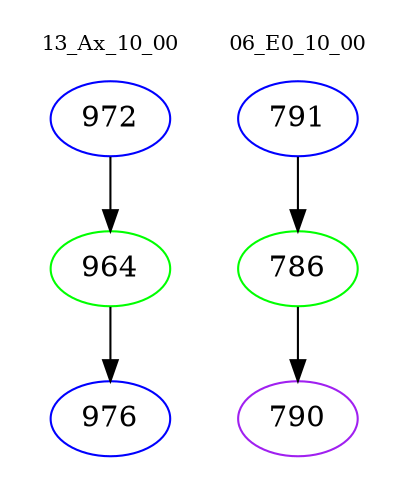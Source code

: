 digraph{
subgraph cluster_0 {
color = white
label = "13_Ax_10_00";
fontsize=10;
T0_972 [label="972", color="blue"]
T0_972 -> T0_964 [color="black"]
T0_964 [label="964", color="green"]
T0_964 -> T0_976 [color="black"]
T0_976 [label="976", color="blue"]
}
subgraph cluster_1 {
color = white
label = "06_E0_10_00";
fontsize=10;
T1_791 [label="791", color="blue"]
T1_791 -> T1_786 [color="black"]
T1_786 [label="786", color="green"]
T1_786 -> T1_790 [color="black"]
T1_790 [label="790", color="purple"]
}
}
